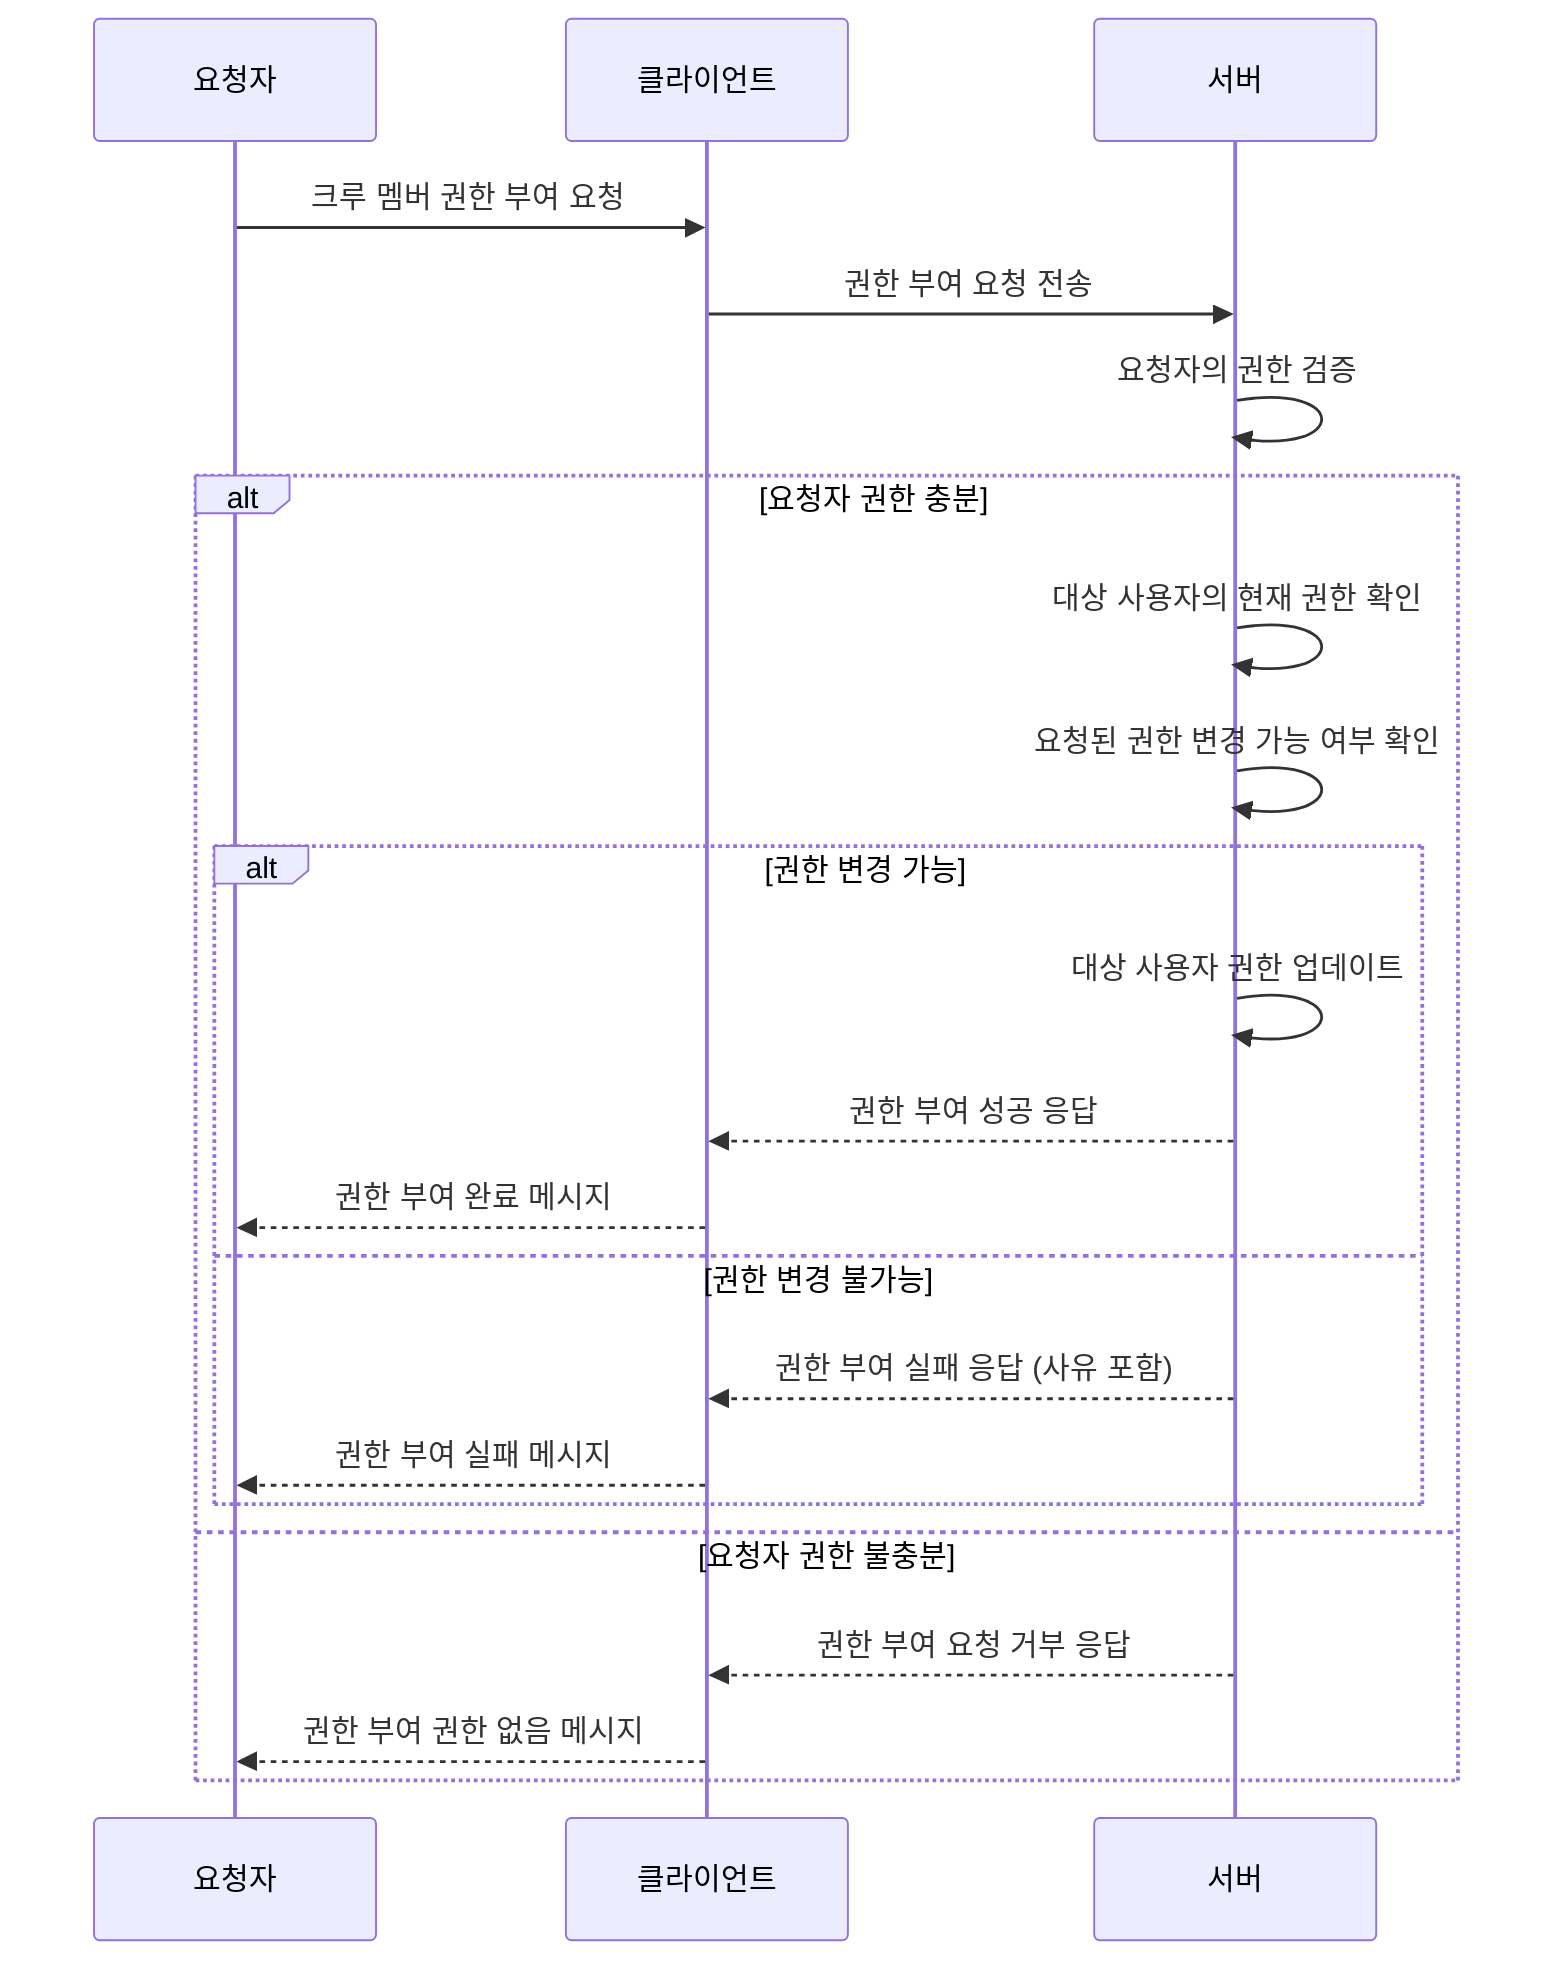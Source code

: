 sequenceDiagram
    participant 요청자
    participant 클라이언트
    participant 서버

    요청자->>클라이언트: 크루 멤버 권한 부여 요청
    클라이언트->>서버: 권한 부여 요청 전송
    서버->>서버: 요청자의 권한 검증
    alt 요청자 권한 충분
        서버->>서버: 대상 사용자의 현재 권한 확인
        서버->>서버: 요청된 권한 변경 가능 여부 확인
        alt 권한 변경 가능
            서버->>서버: 대상 사용자 권한 업데이트
            서버-->>클라이언트: 권한 부여 성공 응답
            클라이언트-->>요청자: 권한 부여 완료 메시지
        else 권한 변경 불가능
            서버-->>클라이언트: 권한 부여 실패 응답 (사유 포함)
            클라이언트-->>요청자: 권한 부여 실패 메시지
        end
    else 요청자 권한 불충분
        서버-->>클라이언트: 권한 부여 요청 거부 응답
        클라이언트-->>요청자: 권한 부여 권한 없음 메시지
    end